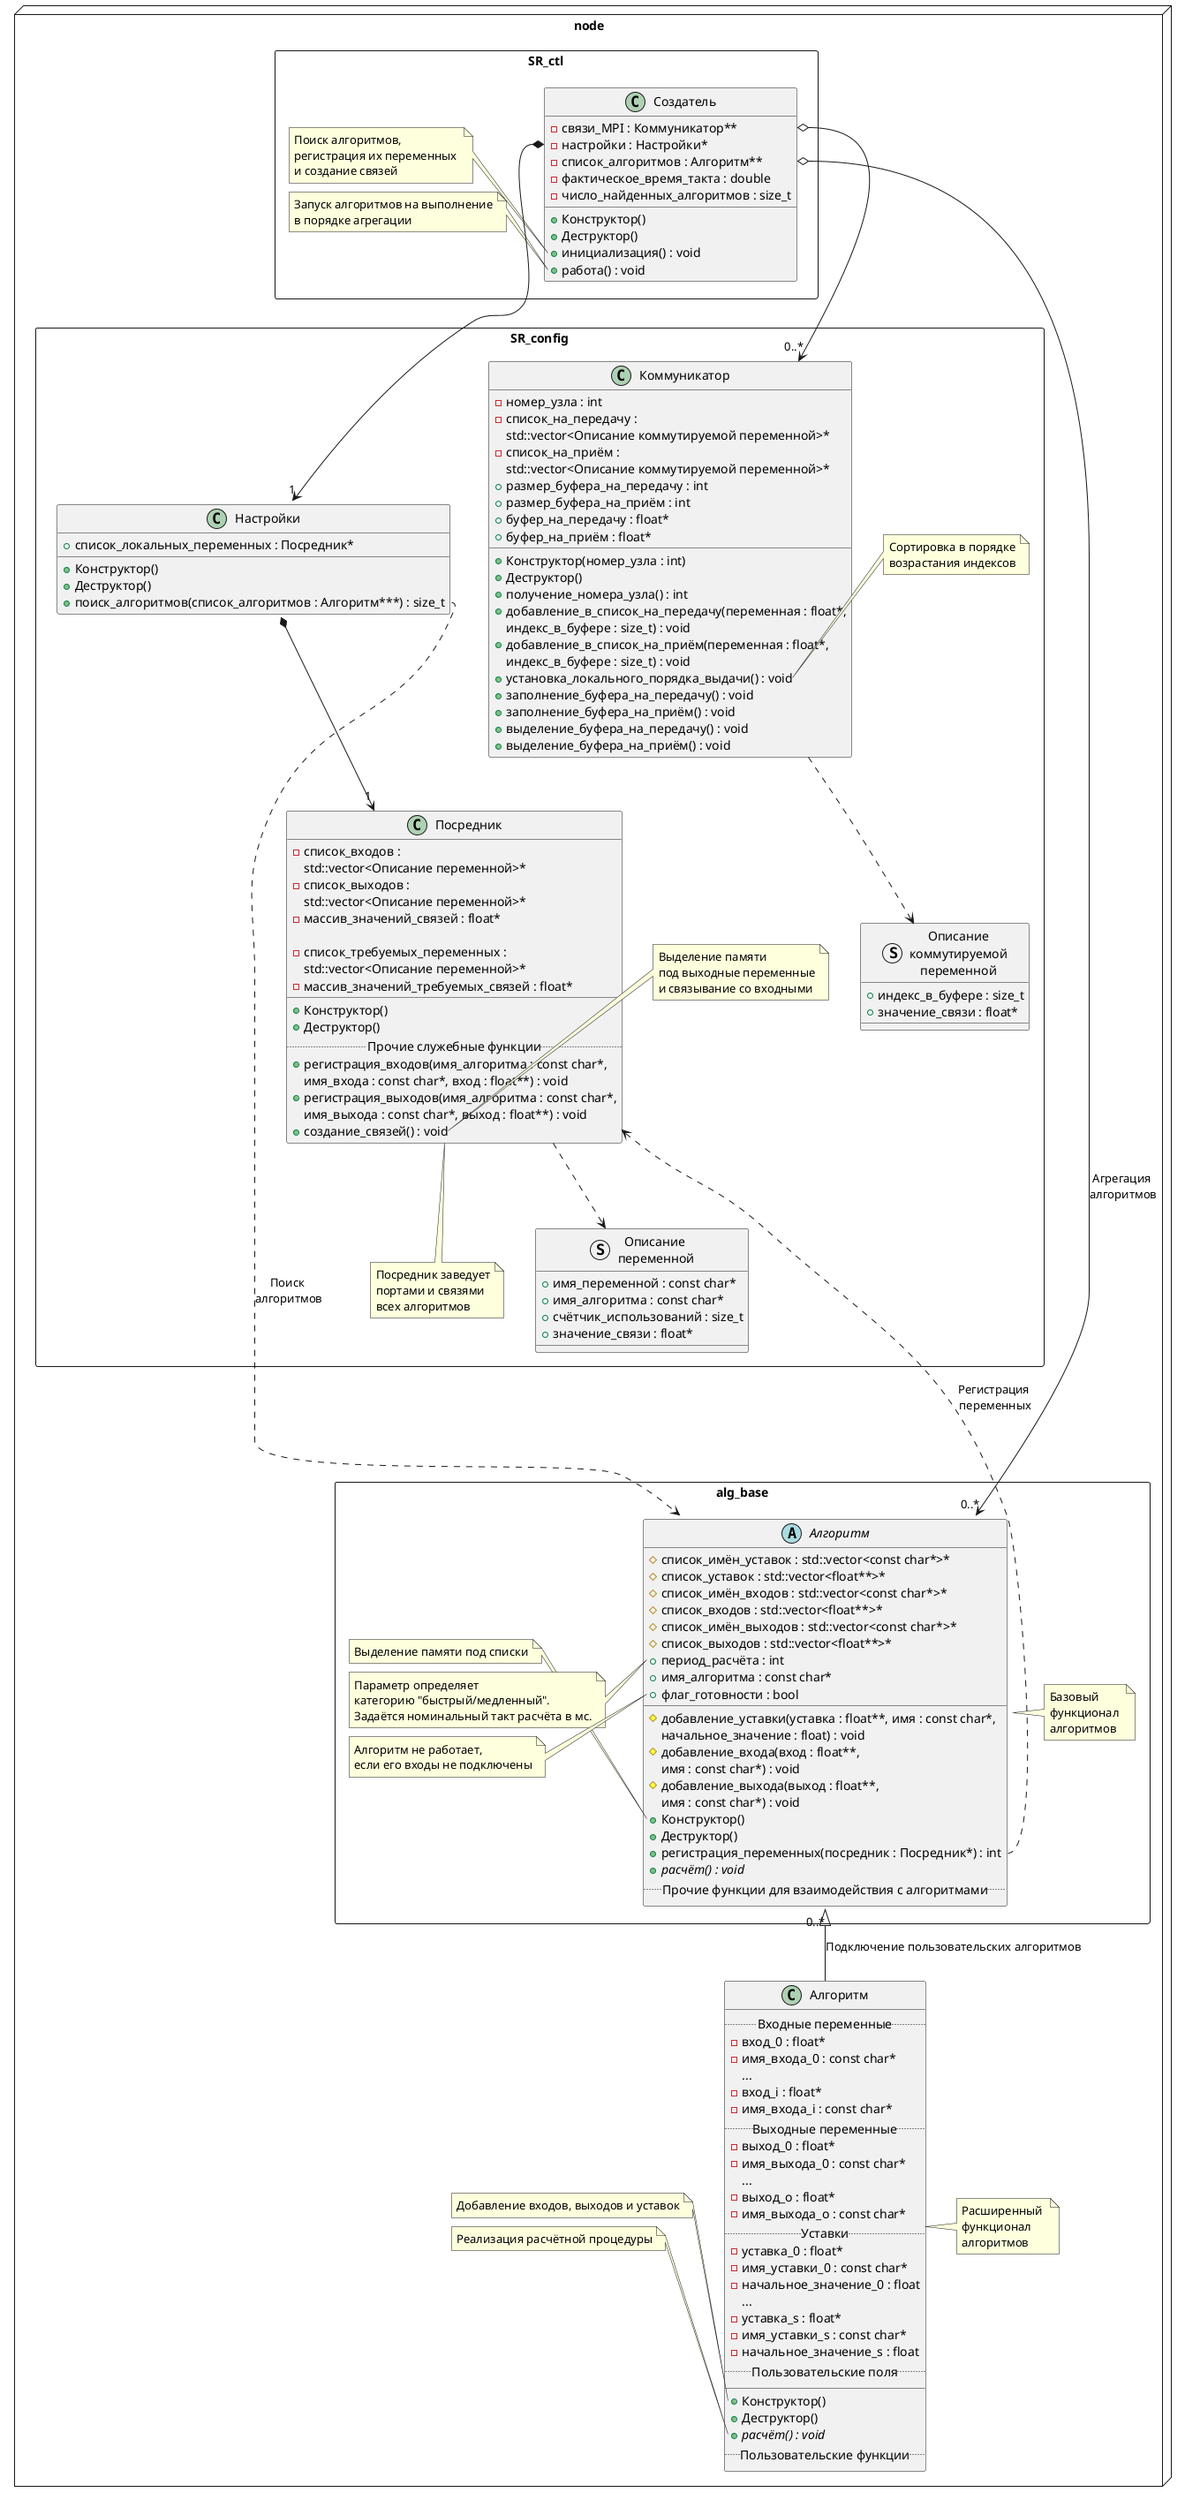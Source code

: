 @startuml frame_full_mnemonic

package node <<Node>> $node {
    package SR_config <<Rectangle>> $SR_config {
        struct "Описание\nкоммутируемой\nпеременной" as link_var_discriptor {
            + индекс_в_буфере : size_t
            + значение_связи : float*
        }
        
        class "Коммуникатор" as Link_MPI $Link_MPI {
            - номер_узла : int
            - список_на_передачу : 
            std::vector<Описание коммутируемой переменной>*
            - список_на_приём :
            std::vector<Описание коммутируемой переменной>*
            + размер_буфера_на_передачу : int
            + размер_буфера_на_приём : int
            + буфер_на_передачу : float*
            + буфер_на_приём : float*
            __
            + Конструктор(номер_узла : int)
            + Деструктор()
            + получение_номера_узла() : int
            + добавление_в_список_на_передачу(переменная : float*,
            индекс_в_буфере : size_t) : void
            + добавление_в_список_на_приём(переменная : float*,
            индекс_в_буфере : size_t) : void
            + установка_локального_порядка_выдачи() : void
            + заполнение_буфера_на_передачу() : void
            + заполнение_буфера_на_приём() : void
            + выделение_буфера_на_передачу() : void
            + выделение_буфера_на_приём() : void
        }
        note right of Link_MPI::установка_локального_порядка_выдачи
            Сортировка в порядке
            возрастания индексов
        end note
        
        struct "Описание \nпеременной" as SR_var_descriptor $SR_var_descriptor {
            + имя_переменной : const char*
            + имя_алгоритма : const char*
            + счётчик_использований : size_t
            + значение_связи : float*
        }
        
        class "Посредник" as SR_var_list {
            - список_входов : 
            std::vector<Описание переменной>*
            - список_выходов : 
            std::vector<Описание переменной>*
            - массив_значений_связей : float*

            - список_требуемых_переменных : 
            std::vector<Описание переменной>*
            - массив_значений_требуемых_связей : float*
            __
            + Конструктор()
            + Деструктор()
            .. Прочие служебные функции ..
            + регистрация_входов(имя_алгоритма : const char*, 
            имя_входа : const char*, вход : float**) : void
            + регистрация_выходов(имя_алгоритма : const char*, 
            имя_выхода : const char*, выход : float**) : void
            + создание_связей() : void
        }
        note bottom of SR_var_list : Посредник заведует\nпортами и связями\nвсех алгоритмов
        note right of SR_var_list::создание_связей
            Выделение памяти 
            под выходные переменные
            и связывание со входными
        end note
        
        class "Настройки" as SR_Settings $SR_Settings {
            + список_локальных_переменных : Посредник*
            __
            + Конструктор()
            + Деструктор()
            + поиск_алгоритмов(список_алгоритмов : Алгоритм***) : size_t
        }
    }

    package alg_base <<Rectangle>> $alg_base {
        abstract "Алгоритм" as SR_calc_proc $SR_calc_proc {
            # список_имён_уставок : std::vector<const char*>*
            # список_уставок : std::vector<float**>*
            # список_имён_входов : std::vector<const char*>*
            # список_входов : std::vector<float**>*
            # список_имён_выходов : std::vector<const char*>*
            # список_выходов : std::vector<float**>*
            + период_расчёта : int
            + имя_алгоритма : const char*
            + флаг_готовности : bool
            __
            # добавление_уставки(уставка : float**, имя : const char*, 
            начальное_значение : float) : void
            # добавление_входа(вход : float**, 
            имя : const char*) : void
            # добавление_выхода(выход : float**, 
            имя : const char*) : void
            + Конструктор()
            + Деструктор()
            + регистрация_переменных(посредник : Посредник*) : int         
            + {abstract} расчёт() : void
            .. Прочие функции для взаимодействия с алгоритмами ..
        }
        note right of SR_calc_proc : Базовый \nфункционал \nалгоритмов
        note left of SR_calc_proc::Конструктор()
            Выделение памяти под списки
        end note
        note left of SR_calc_proc::период_расчёта
            Параметр определяет 
            категорию "быстрый/медленный".
            Задаётся номинальный такт расчёта в мс.
        end note
        note left of SR_calc_proc::флаг_готовности
            Алгоритм не работает, 
            если его входы не подключены
        end note
    }

    package SR_ctl <<Rectangle>> $SR_ctl {
        class "Создатель" as SR_ctl_type $SR_ctl_type {
            - связи_MPI : Коммуникатор**
            - настройки : Настройки*
            - список_алгоритмов : Алгоритм**
            - фактическое_время_такта : double
            - число_найденных_алгоритмов : size_t
            __
            + Конструктор()
            + Деструктор()
            + инициализация() : void
            + работа() : void
        }
        note left of SR_ctl_type::инициализация()
            Поиск алгоритмов,
            регистрация их переменных 
            и создание связей
        end note
        note left of SR_ctl_type::работа()
            Запуск алгоритмов на выполнение
            в порядке агрегации
        end note
    }

    class "Алгоритм" as SR_auto_ctl $SR_auto_ctl {
        .. Входные переменные ..
        - вход_0 : float*
        - имя_входа_0 : const char*
        ...
        - вход_i : float*
        - имя_входа_i : const char*
        .. Выходные переменные ..
        - выход_0 : float*
        - имя_выхода_0 : const char*
        ...
        - выход_o : float*
        - имя_выхода_o : const char*
        .. Уставки ..
        - уставка_0 : float*
        - имя_уставки_0 : const char*
        - начальное_значение_0 : float
        ...
        - уставка_s : float*
        - имя_уставки_s : const char*
        - начальное_значение_s : float
        .. Пользовательские поля ..
        __
        + Конструктор()
        + Деструктор()
        + {abstract} расчёт() : void
        .. Пользовательские функции ..
    }
    note right of SR_auto_ctl : Расширенный \nфункционал \nалгоритмов
    note left of SR_auto_ctl::Конструктор()
        Добавление входов, выходов и уставок
    end note
    note left of SR_auto_ctl::расчёт()
        Реализация расчётной процедуры
    end note
}

SR_ctl_type::связи_MPI o--> "0..*" Link_MPI
SR_ctl_type::настройки *--> "1" SR_Settings
SR_ctl_type::список_алгоритмов o--> "0..*" SR_calc_proc : Агрегация \nалгоритмов

Link_MPI ..> link_var_discriptor

SR_var_list ..> SR_var_descriptor

SR_Settings *--> "1" SR_var_list
SR_Settings::поиск_алгоритмов .....> SR_calc_proc : Поиск \nалгоритмов

SR_var_list <.. SR_calc_proc::регистрация_переменных : Регистрация \nпеременных

SR_calc_proc "0..*" <|-- SR_auto_ctl : Подключение пользовательских алгоритмов

@enduml

